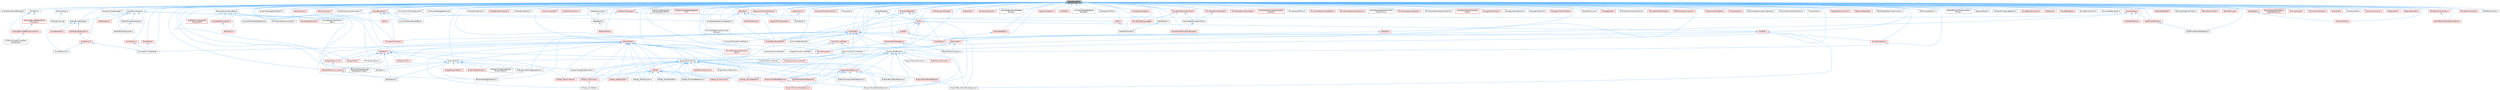 digraph "WeakObjectPtr.h"
{
 // INTERACTIVE_SVG=YES
 // LATEX_PDF_SIZE
  bgcolor="transparent";
  edge [fontname=Helvetica,fontsize=10,labelfontname=Helvetica,labelfontsize=10];
  node [fontname=Helvetica,fontsize=10,shape=box,height=0.2,width=0.4];
  Node1 [id="Node000001",label="WeakObjectPtr.h",height=0.2,width=0.4,color="gray40", fillcolor="grey60", style="filled", fontcolor="black",tooltip=" "];
  Node1 -> Node2 [id="edge1_Node000001_Node000002",dir="back",color="steelblue1",style="solid",tooltip=" "];
  Node2 [id="Node000002",label="ActorDeferredScriptManager.h",height=0.2,width=0.4,color="grey40", fillcolor="white", style="filled",URL="$d1/dc5/ActorDeferredScriptManager_8h.html",tooltip=" "];
  Node1 -> Node3 [id="edge2_Node000001_Node000003",dir="back",color="steelblue1",style="solid",tooltip=" "];
  Node3 [id="Node000003",label="AnimBank.h",height=0.2,width=0.4,color="grey40", fillcolor="white", style="filled",URL="$d6/dc9/AnimBank_8h.html",tooltip=" "];
  Node3 -> Node4 [id="edge3_Node000003_Node000004",dir="back",color="steelblue1",style="solid",tooltip=" "];
  Node4 [id="Node000004",label="HLODInstancedSkinnedMesh\lComponent.h",height=0.2,width=0.4,color="grey40", fillcolor="white", style="filled",URL="$d5/d06/HLODInstancedSkinnedMeshComponent_8h.html",tooltip=" "];
  Node3 -> Node5 [id="edge4_Node000003_Node000005",dir="back",color="steelblue1",style="solid",tooltip=" "];
  Node5 [id="Node000005",label="InstancedSkinnedMeshComponent.h",height=0.2,width=0.4,color="red", fillcolor="#FFF0F0", style="filled",URL="$d7/da7/InstancedSkinnedMeshComponent_8h.html",tooltip=" "];
  Node5 -> Node4 [id="edge5_Node000005_Node000004",dir="back",color="steelblue1",style="solid",tooltip=" "];
  Node3 -> Node7 [id="edge6_Node000003_Node000007",dir="back",color="steelblue1",style="solid",tooltip=" "];
  Node7 [id="Node000007",label="InstancedSkinnedMeshScene\lProxyDesc.h",height=0.2,width=0.4,color="red", fillcolor="#FFF0F0", style="filled",URL="$d7/d6c/InstancedSkinnedMeshSceneProxyDesc_8h.html",tooltip=" "];
  Node7 -> Node5 [id="edge7_Node000007_Node000005",dir="back",color="steelblue1",style="solid",tooltip=" "];
  Node1 -> Node8 [id="edge8_Node000001_Node000008",dir="back",color="steelblue1",style="solid",tooltip=" "];
  Node8 [id="Node000008",label="ArchiveUObjectFromStructured\lArchive.h",height=0.2,width=0.4,color="grey40", fillcolor="white", style="filled",URL="$d2/d52/ArchiveUObjectFromStructuredArchive_8h.html",tooltip=" "];
  Node8 -> Node9 [id="edge9_Node000008_Node000009",dir="back",color="steelblue1",style="solid",tooltip=" "];
  Node9 [id="Node000009",label="CoreUObjectSharedPCH.h",height=0.2,width=0.4,color="red", fillcolor="#FFF0F0", style="filled",URL="$de/d2f/CoreUObjectSharedPCH_8h.html",tooltip=" "];
  Node1 -> Node13 [id="edge10_Node000001_Node000013",dir="back",color="steelblue1",style="solid",tooltip=" "];
  Node13 [id="Node000013",label="AssetCompilingManager.h",height=0.2,width=0.4,color="grey40", fillcolor="white", style="filled",URL="$d2/d23/AssetCompilingManager_8h.html",tooltip=" "];
  Node1 -> Node14 [id="edge11_Node000001_Node000014",dir="back",color="steelblue1",style="solid",tooltip=" "];
  Node14 [id="Node000014",label="AttributeTypes.h",height=0.2,width=0.4,color="grey40", fillcolor="white", style="filled",URL="$db/d70/AttributeTypes_8h.html",tooltip=" "];
  Node14 -> Node15 [id="edge12_Node000014_Node000015",dir="back",color="steelblue1",style="solid",tooltip=" "];
  Node15 [id="Node000015",label="AttributeCurve.cpp",height=0.2,width=0.4,color="grey40", fillcolor="white", style="filled",URL="$de/d39/AttributeCurve_8cpp.html",tooltip=" "];
  Node1 -> Node16 [id="edge13_Node000001_Node000016",dir="back",color="steelblue1",style="solid",tooltip=" "];
  Node16 [id="Node000016",label="AudioDeviceHandle.h",height=0.2,width=0.4,color="grey40", fillcolor="white", style="filled",URL="$d5/db6/AudioDeviceHandle_8h.html",tooltip=" "];
  Node16 -> Node17 [id="edge14_Node000016_Node000017",dir="back",color="steelblue1",style="solid",tooltip=" "];
  Node17 [id="Node000017",label="AudioDevice.h",height=0.2,width=0.4,color="red", fillcolor="#FFF0F0", style="filled",URL="$d7/ddb/AudioDevice_8h.html",tooltip=" "];
  Node17 -> Node18 [id="edge15_Node000017_Node000018",dir="back",color="steelblue1",style="solid",tooltip=" "];
  Node18 [id="Node000018",label="SoundDefinitions.h",height=0.2,width=0.4,color="grey40", fillcolor="white", style="filled",URL="$d4/da9/SoundDefinitions_8h.html",tooltip=" "];
  Node17 -> Node20 [id="edge16_Node000017_Node000020",dir="back",color="steelblue1",style="solid",tooltip=" "];
  Node20 [id="Node000020",label="SoundSubmixGraphNode.h",height=0.2,width=0.4,color="grey40", fillcolor="white", style="filled",URL="$d5/d09/SoundSubmixGraphNode_8h.html",tooltip=" "];
  Node16 -> Node21 [id="edge17_Node000016_Node000021",dir="back",color="steelblue1",style="solid",tooltip=" "];
  Node21 [id="Node000021",label="AudioDeviceManager.h",height=0.2,width=0.4,color="grey40", fillcolor="white", style="filled",URL="$d2/ded/AudioDeviceManager_8h.html",tooltip=" "];
  Node21 -> Node22 [id="edge18_Node000021_Node000022",dir="back",color="steelblue1",style="solid",tooltip=" "];
  Node22 [id="Node000022",label="AudioEngineSubsystem.h",height=0.2,width=0.4,color="red", fillcolor="#FFF0F0", style="filled",URL="$d7/d17/AudioEngineSubsystem_8h.html",tooltip=" "];
  Node22 -> Node17 [id="edge19_Node000022_Node000017",dir="back",color="steelblue1",style="solid",tooltip=" "];
  Node21 -> Node18 [id="edge20_Node000021_Node000018",dir="back",color="steelblue1",style="solid",tooltip=" "];
  Node21 -> Node24 [id="edge21_Node000021_Node000024",dir="back",color="steelblue1",style="solid",tooltip=" "];
  Node24 [id="Node000024",label="SoundGenerator.h",height=0.2,width=0.4,color="red", fillcolor="#FFF0F0", style="filled",URL="$d5/d12/Source_2Runtime_2Engine_2Classes_2Sound_2SoundGenerator_8h.html",tooltip=" "];
  Node16 -> Node27 [id="edge22_Node000016_Node000027",dir="back",color="steelblue1",style="solid",tooltip=" "];
  Node27 [id="Node000027",label="GameViewportClient.h",height=0.2,width=0.4,color="red", fillcolor="#FFF0F0", style="filled",URL="$d2/db9/GameViewportClient_8h.html",tooltip=" "];
  Node16 -> Node37 [id="edge23_Node000016_Node000037",dir="back",color="steelblue1",style="solid",tooltip=" "];
  Node37 [id="Node000037",label="MediaCapture.h",height=0.2,width=0.4,color="red", fillcolor="#FFF0F0", style="filled",URL="$d2/d9c/MediaCapture_8h.html",tooltip=" "];
  Node16 -> Node56 [id="edge24_Node000016_Node000056",dir="back",color="steelblue1",style="solid",tooltip=" "];
  Node56 [id="Node000056",label="MediaIOCoreAudioOutput.h",height=0.2,width=0.4,color="grey40", fillcolor="white", style="filled",URL="$d5/d5d/MediaIOCoreAudioOutput_8h.html",tooltip=" "];
  Node56 -> Node57 [id="edge25_Node000056_Node000057",dir="back",color="steelblue1",style="solid",tooltip=" "];
  Node57 [id="Node000057",label="MediaIOCoreSubsystem.h",height=0.2,width=0.4,color="grey40", fillcolor="white", style="filled",URL="$de/dd6/MediaIOCoreSubsystem_8h.html",tooltip=" "];
  Node16 -> Node57 [id="edge26_Node000016_Node000057",dir="back",color="steelblue1",style="solid",tooltip=" "];
  Node16 -> Node58 [id="edge27_Node000016_Node000058",dir="back",color="steelblue1",style="solid",tooltip=" "];
  Node58 [id="Node000058",label="SoundSubmix.h",height=0.2,width=0.4,color="red", fillcolor="#FFF0F0", style="filled",URL="$d9/db4/SoundSubmix_8h.html",tooltip=" "];
  Node58 -> Node20 [id="edge28_Node000058_Node000020",dir="back",color="steelblue1",style="solid",tooltip=" "];
  Node16 -> Node67 [id="edge29_Node000016_Node000067",dir="back",color="steelblue1",style="solid",tooltip=" "];
  Node67 [id="Node000067",label="World.h",height=0.2,width=0.4,color="red", fillcolor="#FFF0F0", style="filled",URL="$dd/d5b/World_8h.html",tooltip=" "];
  Node1 -> Node21 [id="edge30_Node000001_Node000021",dir="back",color="steelblue1",style="solid",tooltip=" "];
  Node1 -> Node452 [id="edge31_Node000001_Node000452",dir="back",color="steelblue1",style="solid",tooltip=" "];
  Node452 [id="Node000452",label="BPVariableDragDropAction.h",height=0.2,width=0.4,color="grey40", fillcolor="white", style="filled",URL="$dd/d23/BPVariableDragDropAction_8h.html",tooltip=" "];
  Node1 -> Node742 [id="edge32_Node000001_Node000742",dir="back",color="steelblue1",style="solid",tooltip=" "];
  Node742 [id="Node000742",label="BezierChannelCurveModel.h",height=0.2,width=0.4,color="grey40", fillcolor="white", style="filled",URL="$d3/d63/BezierChannelCurveModel_8h.html",tooltip=" "];
  Node742 -> Node743 [id="edge33_Node000742_Node000743",dir="back",color="steelblue1",style="solid",tooltip=" "];
  Node743 [id="Node000743",label="DoubleChannelCurveModel.h",height=0.2,width=0.4,color="red", fillcolor="#FFF0F0", style="filled",URL="$d1/d5b/DoubleChannelCurveModel_8h.html",tooltip=" "];
  Node742 -> Node745 [id="edge34_Node000742_Node000745",dir="back",color="steelblue1",style="solid",tooltip=" "];
  Node745 [id="Node000745",label="FloatChannelCurveModel.h",height=0.2,width=0.4,color="grey40", fillcolor="white", style="filled",URL="$d0/d27/FloatChannelCurveModel_8h.html",tooltip=" "];
  Node1 -> Node746 [id="edge35_Node000001_Node000746",dir="back",color="steelblue1",style="solid",tooltip=" "];
  Node746 [id="Node000746",label="BlueprintActionFilter.h",height=0.2,width=0.4,color="grey40", fillcolor="white", style="filled",URL="$d5/d2a/BlueprintActionFilter_8h.html",tooltip=" "];
  Node746 -> Node747 [id="edge36_Node000746_Node000747",dir="back",color="steelblue1",style="solid",tooltip=" "];
  Node747 [id="Node000747",label="BlueprintActionMenuUtils.h",height=0.2,width=0.4,color="grey40", fillcolor="white", style="filled",URL="$d3/dad/BlueprintActionMenuUtils_8h.html",tooltip=" "];
  Node746 -> Node748 [id="edge37_Node000746_Node000748",dir="back",color="steelblue1",style="solid",tooltip=" "];
  Node748 [id="Node000748",label="BlueprintComponentNodeSpawner.h",height=0.2,width=0.4,color="grey40", fillcolor="white", style="filled",URL="$d2/d98/BlueprintComponentNodeSpawner_8h.html",tooltip=" "];
  Node746 -> Node453 [id="edge38_Node000746_Node000453",dir="back",color="steelblue1",style="solid",tooltip=" "];
  Node453 [id="Node000453",label="BlueprintDragDropMenuItem.h",height=0.2,width=0.4,color="grey40", fillcolor="white", style="filled",URL="$dc/deb/BlueprintDragDropMenuItem_8h.html",tooltip=" "];
  Node746 -> Node749 [id="edge39_Node000746_Node000749",dir="back",color="steelblue1",style="solid",tooltip=" "];
  Node749 [id="Node000749",label="BlueprintFunctionNodeSpawner.h",height=0.2,width=0.4,color="red", fillcolor="#FFF0F0", style="filled",URL="$d0/d59/BlueprintFunctionNodeSpawner_8h.html",tooltip=" "];
  Node746 -> Node751 [id="edge40_Node000746_Node000751",dir="back",color="steelblue1",style="solid",tooltip=" "];
  Node751 [id="Node000751",label="BlueprintNodeSpawner.h",height=0.2,width=0.4,color="red", fillcolor="#FFF0F0", style="filled",URL="$d1/de9/BlueprintNodeSpawner_8h.html",tooltip=" "];
  Node751 -> Node753 [id="edge41_Node000751_Node000753",dir="back",color="steelblue1",style="solid",tooltip=" "];
  Node753 [id="Node000753",label="BlueprintBoundNodeSpawner.h",height=0.2,width=0.4,color="grey40", fillcolor="white", style="filled",URL="$d4/da4/BlueprintBoundNodeSpawner_8h.html",tooltip=" "];
  Node751 -> Node748 [id="edge42_Node000751_Node000748",dir="back",color="steelblue1",style="solid",tooltip=" "];
  Node751 -> Node754 [id="edge43_Node000751_Node000754",dir="back",color="steelblue1",style="solid",tooltip=" "];
  Node754 [id="Node000754",label="BlueprintEventNodeSpawner.h",height=0.2,width=0.4,color="red", fillcolor="#FFF0F0", style="filled",URL="$d4/dd3/BlueprintEventNodeSpawner_8h.html",tooltip=" "];
  Node754 -> Node756 [id="edge44_Node000754_Node000756",dir="back",color="steelblue1",style="solid",tooltip=" "];
  Node756 [id="Node000756",label="BlueprintBoundEventNodeSpawner.h",height=0.2,width=0.4,color="grey40", fillcolor="white", style="filled",URL="$dc/d31/BlueprintBoundEventNodeSpawner_8h.html",tooltip=" "];
  Node751 -> Node757 [id="edge45_Node000751_Node000757",dir="back",color="steelblue1",style="solid",tooltip=" "];
  Node757 [id="Node000757",label="BlueprintFieldNodeSpawner.h",height=0.2,width=0.4,color="red", fillcolor="#FFF0F0", style="filled",URL="$da/d70/BlueprintFieldNodeSpawner_8h.html",tooltip=" "];
  Node757 -> Node749 [id="edge46_Node000757_Node000749",dir="back",color="steelblue1",style="solid",tooltip=" "];
  Node757 -> Node759 [id="edge47_Node000757_Node000759",dir="back",color="steelblue1",style="solid",tooltip=" "];
  Node759 [id="Node000759",label="BlueprintVariableNodeSpawner.h",height=0.2,width=0.4,color="grey40", fillcolor="white", style="filled",URL="$db/dba/BlueprintVariableNodeSpawner_8h.html",tooltip=" "];
  Node751 -> Node749 [id="edge48_Node000751_Node000749",dir="back",color="steelblue1",style="solid",tooltip=" "];
  Node751 -> Node759 [id="edge49_Node000751_Node000759",dir="back",color="steelblue1",style="solid",tooltip=" "];
  Node751 -> Node761 [id="edge50_Node000751_Node000761",dir="back",color="steelblue1",style="solid",tooltip=" "];
  Node761 [id="Node000761",label="RigVMEdGraphNodeSpawner.h",height=0.2,width=0.4,color="red", fillcolor="#FFF0F0", style="filled",URL="$d4/d8b/RigVMEdGraphNodeSpawner_8h.html",tooltip=" "];
  Node746 -> Node759 [id="edge51_Node000746_Node000759",dir="back",color="steelblue1",style="solid",tooltip=" "];
  Node746 -> Node768 [id="edge52_Node000746_Node000768",dir="back",color="steelblue1",style="solid",tooltip=" "];
  Node768 [id="Node000768",label="K2Node.h",height=0.2,width=0.4,color="red", fillcolor="#FFF0F0", style="filled",URL="$d5/d94/K2Node_8h.html",tooltip=" "];
  Node768 -> Node757 [id="edge53_Node000768_Node000757",dir="back",color="steelblue1",style="solid",tooltip=" "];
  Node768 -> Node341 [id="edge54_Node000768_Node000341",dir="back",color="steelblue1",style="solid",tooltip=" "];
  Node341 [id="Node000341",label="K2Node_AnimNodeReference.h",height=0.2,width=0.4,color="grey40", fillcolor="white", style="filled",URL="$d2/d81/K2Node__AnimNodeReference_8h.html",tooltip=" "];
  Node768 -> Node783 [id="edge55_Node000768_Node000783",dir="back",color="steelblue1",style="solid",tooltip=" "];
  Node783 [id="Node000783",label="K2Node_CallFunction.h",height=0.2,width=0.4,color="red", fillcolor="#FFF0F0", style="filled",URL="$d5/d5f/K2Node__CallFunction_8h.html",tooltip=" "];
  Node783 -> Node786 [id="edge56_Node000783_Node000786",dir="back",color="steelblue1",style="solid",tooltip=" "];
  Node786 [id="Node000786",label="K2Node_AnimGetter.h",height=0.2,width=0.4,color="grey40", fillcolor="white", style="filled",URL="$dc/d9a/K2Node__AnimGetter_8h.html",tooltip=" "];
  Node768 -> Node813 [id="edge57_Node000768_Node000813",dir="back",color="steelblue1",style="solid",tooltip=" "];
  Node813 [id="Node000813",label="K2Node_DynamicCast.h",height=0.2,width=0.4,color="red", fillcolor="#FFF0F0", style="filled",URL="$dc/d1c/K2Node__DynamicCast_8h.html",tooltip=" "];
  Node768 -> Node844 [id="edge58_Node000768_Node000844",dir="back",color="steelblue1",style="solid",tooltip=" "];
  Node844 [id="Node000844",label="K2Node_GetArrayItem.h",height=0.2,width=0.4,color="red", fillcolor="#FFF0F0", style="filled",URL="$df/db6/K2Node__GetArrayItem_8h.html",tooltip=" "];
  Node768 -> Node851 [id="edge59_Node000768_Node000851",dir="back",color="steelblue1",style="solid",tooltip=" "];
  Node851 [id="Node000851",label="K2Node_GetSubsystem.h",height=0.2,width=0.4,color="grey40", fillcolor="white", style="filled",URL="$d6/d44/K2Node__GetSubsystem_8h.html",tooltip=" "];
  Node768 -> Node835 [id="edge60_Node000768_Node000835",dir="back",color="steelblue1",style="solid",tooltip=" "];
  Node835 [id="Node000835",label="K2Node_MacroInstance.h",height=0.2,width=0.4,color="red", fillcolor="#FFF0F0", style="filled",URL="$d1/d45/K2Node__MacroInstance_8h.html",tooltip=" "];
  Node768 -> Node875 [id="edge61_Node000768_Node000875",dir="back",color="steelblue1",style="solid",tooltip=" "];
  Node875 [id="Node000875",label="K2Node_StructOperation.h",height=0.2,width=0.4,color="red", fillcolor="#FFF0F0", style="filled",URL="$d1/d1c/K2Node__StructOperation_8h.html",tooltip=" "];
  Node768 -> Node889 [id="edge62_Node000768_Node000889",dir="back",color="steelblue1",style="solid",tooltip=" "];
  Node889 [id="Node000889",label="K2Node_VariableSetRef.h",height=0.2,width=0.4,color="grey40", fillcolor="white", style="filled",URL="$dc/de5/K2Node__VariableSetRef_8h.html",tooltip=" "];
  Node746 -> Node786 [id="edge63_Node000746_Node000786",dir="back",color="steelblue1",style="solid",tooltip=" "];
  Node746 -> Node341 [id="edge64_Node000746_Node000341",dir="back",color="steelblue1",style="solid",tooltip=" "];
  Node746 -> Node783 [id="edge65_Node000746_Node000783",dir="back",color="steelblue1",style="solid",tooltip=" "];
  Node746 -> Node813 [id="edge66_Node000746_Node000813",dir="back",color="steelblue1",style="solid",tooltip=" "];
  Node746 -> Node844 [id="edge67_Node000746_Node000844",dir="back",color="steelblue1",style="solid",tooltip=" "];
  Node746 -> Node851 [id="edge68_Node000746_Node000851",dir="back",color="steelblue1",style="solid",tooltip=" "];
  Node746 -> Node835 [id="edge69_Node000746_Node000835",dir="back",color="steelblue1",style="solid",tooltip=" "];
  Node746 -> Node875 [id="edge70_Node000746_Node000875",dir="back",color="steelblue1",style="solid",tooltip=" "];
  Node746 -> Node889 [id="edge71_Node000746_Node000889",dir="back",color="steelblue1",style="solid",tooltip=" "];
  Node746 -> Node890 [id="edge72_Node000746_Node000890",dir="back",color="steelblue1",style="solid",tooltip=" "];
  Node890 [id="Node000890",label="RigVMActionMenuUtils.h",height=0.2,width=0.4,color="red", fillcolor="#FFF0F0", style="filled",URL="$dd/d72/RigVMActionMenuUtils_8h.html",tooltip=" "];
  Node746 -> Node761 [id="edge73_Node000746_Node000761",dir="back",color="steelblue1",style="solid",tooltip=" "];
  Node1 -> Node891 [id="edge74_Node000001_Node000891",dir="back",color="steelblue1",style="solid",tooltip=" "];
  Node891 [id="Node000891",label="BlueprintAsyncActionBase.h",height=0.2,width=0.4,color="grey40", fillcolor="white", style="filled",URL="$d6/dd0/BlueprintAsyncActionBase_8h.html",tooltip=" "];
  Node891 -> Node892 [id="edge75_Node000891_Node000892",dir="back",color="steelblue1",style="solid",tooltip=" "];
  Node892 [id="Node000892",label="AbilityAsync.h",height=0.2,width=0.4,color="red", fillcolor="#FFF0F0", style="filled",URL="$d8/dce/AbilityAsync_8h.html",tooltip=" "];
  Node891 -> Node899 [id="edge76_Node000891_Node000899",dir="back",color="steelblue1",style="solid",tooltip=" "];
  Node899 [id="Node000899",label="AsyncActionHandleSaveGame.h",height=0.2,width=0.4,color="grey40", fillcolor="white", style="filled",URL="$db/dd4/AsyncActionHandleSaveGame_8h.html",tooltip=" "];
  Node891 -> Node900 [id="edge77_Node000891_Node000900",dir="back",color="steelblue1",style="solid",tooltip=" "];
  Node900 [id="Node000900",label="CancellableAsyncAction.h",height=0.2,width=0.4,color="red", fillcolor="#FFF0F0", style="filled",URL="$d6/d65/CancellableAsyncAction_8h.html",tooltip=" "];
  Node900 -> Node892 [id="edge78_Node000900_Node000892",dir="back",color="steelblue1",style="solid",tooltip=" "];
  Node891 -> Node901 [id="edge79_Node000891_Node000901",dir="back",color="steelblue1",style="solid",tooltip=" "];
  Node901 [id="Node000901",label="MovieScenePredictionSystem.h",height=0.2,width=0.4,color="grey40", fillcolor="white", style="filled",URL="$dc/d7f/MovieScenePredictionSystem_8h.html",tooltip=" "];
  Node891 -> Node902 [id="edge80_Node000891_Node000902",dir="back",color="steelblue1",style="solid",tooltip=" "];
  Node902 [id="Node000902",label="OnlineBlueprintCallProxy\lBase.h",height=0.2,width=0.4,color="grey40", fillcolor="white", style="filled",URL="$d0/d14/OnlineBlueprintCallProxyBase_8h.html",tooltip=" "];
  Node891 -> Node903 [id="edge81_Node000891_Node000903",dir="back",color="steelblue1",style="solid",tooltip=" "];
  Node903 [id="Node000903",label="PixelStreamingSignalling\lComponent.h",height=0.2,width=0.4,color="red", fillcolor="#FFF0F0", style="filled",URL="$df/d48/PixelStreamingSignallingComponent_8h.html",tooltip=" "];
  Node1 -> Node451 [id="edge82_Node000001_Node000451",dir="back",color="steelblue1",style="solid",tooltip=" "];
  Node451 [id="Node000451",label="BlueprintEditor.h",height=0.2,width=0.4,color="grey40", fillcolor="white", style="filled",URL="$df/d7d/BlueprintEditor_8h.html",tooltip=" "];
  Node451 -> Node452 [id="edge83_Node000451_Node000452",dir="back",color="steelblue1",style="solid",tooltip=" "];
  Node451 -> Node453 [id="edge84_Node000451_Node000453",dir="back",color="steelblue1",style="solid",tooltip=" "];
  Node451 -> Node454 [id="edge85_Node000451_Node000454",dir="back",color="steelblue1",style="solid",tooltip=" "];
  Node454 [id="Node000454",label="BlueprintEditorModes.h",height=0.2,width=0.4,color="red", fillcolor="#FFF0F0", style="filled",URL="$d9/d70/BlueprintEditorModes_8h.html",tooltip=" "];
  Node451 -> Node456 [id="edge86_Node000451_Node000456",dir="back",color="steelblue1",style="solid",tooltip=" "];
  Node456 [id="Node000456",label="IDisplayClusterConfigurator\lBlueprintEditor.h",height=0.2,width=0.4,color="grey40", fillcolor="white", style="filled",URL="$dd/d4b/IDisplayClusterConfiguratorBlueprintEditor_8h.html",tooltip=" "];
  Node451 -> Node457 [id="edge87_Node000451_Node000457",dir="back",color="steelblue1",style="solid",tooltip=" "];
  Node457 [id="Node000457",label="MyBlueprintItemDragDropAction.h",height=0.2,width=0.4,color="grey40", fillcolor="white", style="filled",URL="$da/d11/MyBlueprintItemDragDropAction_8h.html",tooltip=" "];
  Node457 -> Node452 [id="edge88_Node000457_Node000452",dir="back",color="steelblue1",style="solid",tooltip=" "];
  Node451 -> Node458 [id="edge89_Node000451_Node000458",dir="back",color="steelblue1",style="solid",tooltip=" "];
  Node458 [id="Node000458",label="SBlueprintEditorSelected\lDebugObjectWidget.h",height=0.2,width=0.4,color="grey40", fillcolor="white", style="filled",URL="$de/d6c/SBlueprintEditorSelectedDebugObjectWidget_8h.html",tooltip=" "];
  Node451 -> Node459 [id="edge90_Node000451_Node000459",dir="back",color="steelblue1",style="solid",tooltip=" "];
  Node459 [id="Node000459",label="SMyBlueprint.h",height=0.2,width=0.4,color="grey40", fillcolor="white", style="filled",URL="$d3/d34/SMyBlueprint_8h.html",tooltip=" "];
  Node451 -> Node460 [id="edge91_Node000451_Node000460",dir="back",color="steelblue1",style="solid",tooltip=" "];
  Node460 [id="Node000460",label="SSCSEditor.h",height=0.2,width=0.4,color="grey40", fillcolor="white", style="filled",URL="$d0/d2e/SSCSEditor_8h.html",tooltip=" "];
  Node451 -> Node461 [id="edge92_Node000451_Node000461",dir="back",color="steelblue1",style="solid",tooltip=" "];
  Node461 [id="Node000461",label="WidgetBlueprintEditor.h",height=0.2,width=0.4,color="red", fillcolor="#FFF0F0", style="filled",URL="$d6/d04/WidgetBlueprintEditor_8h.html",tooltip=" "];
  Node1 -> Node905 [id="edge93_Node000001_Node000905",dir="back",color="steelblue1",style="solid",tooltip=" "];
  Node905 [id="Node000905",label="BlueprintManagedListDetails.h",height=0.2,width=0.4,color="grey40", fillcolor="white", style="filled",URL="$da/d22/BlueprintManagedListDetails_8h.html",tooltip=" "];
  Node1 -> Node906 [id="edge94_Node000001_Node000906",dir="back",color="steelblue1",style="solid",tooltip=" "];
  Node906 [id="Node000906",label="BlueprintNodeBinder.h",height=0.2,width=0.4,color="grey40", fillcolor="white", style="filled",URL="$de/dd8/BlueprintNodeBinder_8h.html",tooltip=" "];
  Node906 -> Node746 [id="edge95_Node000906_Node000746",dir="back",color="steelblue1",style="solid",tooltip=" "];
  Node906 -> Node907 [id="edge96_Node000906_Node000907",dir="back",color="steelblue1",style="solid",tooltip=" "];
  Node907 [id="Node000907",label="BlueprintActionMenuItem.h",height=0.2,width=0.4,color="grey40", fillcolor="white", style="filled",URL="$d8/dca/BlueprintActionMenuItem_8h.html",tooltip=" "];
  Node906 -> Node756 [id="edge97_Node000906_Node000756",dir="back",color="steelblue1",style="solid",tooltip=" "];
  Node906 -> Node753 [id="edge98_Node000906_Node000753",dir="back",color="steelblue1",style="solid",tooltip=" "];
  Node906 -> Node748 [id="edge99_Node000906_Node000748",dir="back",color="steelblue1",style="solid",tooltip=" "];
  Node906 -> Node754 [id="edge100_Node000906_Node000754",dir="back",color="steelblue1",style="solid",tooltip=" "];
  Node906 -> Node757 [id="edge101_Node000906_Node000757",dir="back",color="steelblue1",style="solid",tooltip=" "];
  Node906 -> Node749 [id="edge102_Node000906_Node000749",dir="back",color="steelblue1",style="solid",tooltip=" "];
  Node906 -> Node751 [id="edge103_Node000906_Node000751",dir="back",color="steelblue1",style="solid",tooltip=" "];
  Node906 -> Node759 [id="edge104_Node000906_Node000759",dir="back",color="steelblue1",style="solid",tooltip=" "];
  Node906 -> Node908 [id="edge105_Node000906_Node000908",dir="back",color="steelblue1",style="solid",tooltip=" "];
  Node908 [id="Node000908",label="RigVMActionMenuItem.h",height=0.2,width=0.4,color="red", fillcolor="#FFF0F0", style="filled",URL="$d1/d5f/RigVMActionMenuItem_8h.html",tooltip=" "];
  Node1 -> Node909 [id="edge106_Node000001_Node000909",dir="back",color="steelblue1",style="solid",tooltip=" "];
  Node909 [id="Node000909",label="BoneContainer.h",height=0.2,width=0.4,color="red", fillcolor="#FFF0F0", style="filled",URL="$d9/d68/BoneContainer_8h.html",tooltip=" "];
  Node1 -> Node994 [id="edge107_Node000001_Node000994",dir="back",color="steelblue1",style="solid",tooltip=" "];
  Node994 [id="Node000994",label="BoolChannelCurveModel.h",height=0.2,width=0.4,color="grey40", fillcolor="white", style="filled",URL="$d0/d51/BoolChannelCurveModel_8h.html",tooltip=" "];
  Node1 -> Node995 [id="edge108_Node000001_Node000995",dir="back",color="steelblue1",style="solid",tooltip=" "];
  Node995 [id="Node000995",label="BrainComponent.h",height=0.2,width=0.4,color="red", fillcolor="#FFF0F0", style="filled",URL="$d6/dc0/BrainComponent_8h.html",tooltip=" "];
  Node1 -> Node1024 [id="edge109_Node000001_Node001024",dir="back",color="steelblue1",style="solid",tooltip=" "];
  Node1024 [id="Node001024",label="CacheCollectionCustomization.h",height=0.2,width=0.4,color="grey40", fillcolor="white", style="filled",URL="$d7/dfe/CacheCollectionCustomization_8h.html",tooltip=" "];
  Node1 -> Node1025 [id="edge110_Node000001_Node001025",dir="back",color="steelblue1",style="solid",tooltip=" "];
  Node1025 [id="Node001025",label="ChannelCurveModel.h",height=0.2,width=0.4,color="red", fillcolor="#FFF0F0", style="filled",URL="$de/dfa/ChannelCurveModel_8h.html",tooltip=" "];
  Node1025 -> Node742 [id="edge111_Node001025_Node000742",dir="back",color="steelblue1",style="solid",tooltip=" "];
  Node1025 -> Node994 [id="edge112_Node001025_Node000994",dir="back",color="steelblue1",style="solid",tooltip=" "];
  Node1025 -> Node1027 [id="edge113_Node001025_Node001027",dir="back",color="steelblue1",style="solid",tooltip=" "];
  Node1027 [id="Node001027",label="IntegerChannelCurveModel.h",height=0.2,width=0.4,color="grey40", fillcolor="white", style="filled",URL="$df/d26/IntegerChannelCurveModel_8h.html",tooltip=" "];
  Node1 -> Node1028 [id="edge114_Node000001_Node001028",dir="back",color="steelblue1",style="solid",tooltip=" "];
  Node1028 [id="Node001028",label="CommonUIActionRouterBase.h",height=0.2,width=0.4,color="grey40", fillcolor="white", style="filled",URL="$d9/dd5/CommonUIActionRouterBase_8h.html",tooltip=" "];
  Node1 -> Node1029 [id="edge115_Node000001_Node001029",dir="back",color="steelblue1",style="solid",tooltip=" "];
  Node1029 [id="Node001029",label="CommonUIVisibilitySubsystem.h",height=0.2,width=0.4,color="grey40", fillcolor="white", style="filled",URL="$d2/d88/CommonUIVisibilitySubsystem_8h.html",tooltip=" "];
  Node1 -> Node1030 [id="edge116_Node000001_Node001030",dir="back",color="steelblue1",style="solid",tooltip=" "];
  Node1030 [id="Node001030",label="ComponentDelegateBinding.h",height=0.2,width=0.4,color="grey40", fillcolor="white", style="filled",URL="$d2/dc2/ComponentDelegateBinding_8h.html",tooltip=" "];
  Node1 -> Node1031 [id="edge117_Node000001_Node001031",dir="back",color="steelblue1",style="solid",tooltip=" "];
  Node1031 [id="Node001031",label="ComponentVisualizer.h",height=0.2,width=0.4,color="red", fillcolor="#FFF0F0", style="filled",URL="$d3/d9b/ComponentVisualizer_8h.html",tooltip=" "];
  Node1 -> Node1033 [id="edge118_Node000001_Node001033",dir="back",color="steelblue1",style="solid",tooltip=" "];
  Node1033 [id="Node001033",label="ConstraintChannelCurveModel.h",height=0.2,width=0.4,color="grey40", fillcolor="white", style="filled",URL="$d9/d5f/ConstraintChannelCurveModel_8h.html",tooltip=" "];
  Node1 -> Node1034 [id="edge119_Node000001_Node001034",dir="back",color="steelblue1",style="solid",tooltip=" "];
  Node1034 [id="Node001034",label="ContentBundleClient.h",height=0.2,width=0.4,color="grey40", fillcolor="white", style="filled",URL="$db/d4f/ContentBundleClient_8h.html",tooltip=" "];
  Node1 -> Node1035 [id="edge120_Node000001_Node001035",dir="back",color="steelblue1",style="solid",tooltip=" "];
  Node1035 [id="Node001035",label="ContentBundleContainer.h",height=0.2,width=0.4,color="red", fillcolor="#FFF0F0", style="filled",URL="$d0/d19/ContentBundleContainer_8h.html",tooltip=" "];
  Node1 -> Node1037 [id="edge121_Node000001_Node001037",dir="back",color="steelblue1",style="solid",tooltip=" "];
  Node1037 [id="Node001037",label="ContentBundleEditor.h",height=0.2,width=0.4,color="grey40", fillcolor="white", style="filled",URL="$dc/d57/ContentBundleEditor_8h.html",tooltip=" "];
  Node1 -> Node1038 [id="edge122_Node000001_Node001038",dir="back",color="steelblue1",style="solid",tooltip=" "];
  Node1038 [id="Node001038",label="ContentStreaming.h",height=0.2,width=0.4,color="red", fillcolor="#FFF0F0", style="filled",URL="$dd/d05/ContentStreaming_8h.html",tooltip=" "];
  Node1 -> Node1076 [id="edge123_Node000001_Node001076",dir="back",color="steelblue1",style="solid",tooltip=" "];
  Node1076 [id="Node001076",label="CookCommandlet.h",height=0.2,width=0.4,color="red", fillcolor="#FFF0F0", style="filled",URL="$d2/df7/CookCommandlet_8h.html",tooltip=" "];
  Node1 -> Node1077 [id="edge124_Node000001_Node001077",dir="back",color="steelblue1",style="solid",tooltip=" "];
  Node1077 [id="Node001077",label="CookOnTheFlyServer.h",height=0.2,width=0.4,color="red", fillcolor="#FFF0F0", style="filled",URL="$dc/dca/CookOnTheFlyServer_8h.html",tooltip=" "];
  Node1 -> Node1078 [id="edge125_Node000001_Node001078",dir="back",color="steelblue1",style="solid",tooltip=" "];
  Node1078 [id="Node001078",label="CoreNet.h",height=0.2,width=0.4,color="red", fillcolor="#FFF0F0", style="filled",URL="$da/d1a/CoreNet_8h.html",tooltip=" "];
  Node1078 -> Node1485 [id="edge126_Node001078_Node001485",dir="back",color="steelblue1",style="solid",tooltip=" "];
  Node1485 [id="Node001485",label="CoreUObject.h",height=0.2,width=0.4,color="red", fillcolor="#FFF0F0", style="filled",URL="$d0/ded/CoreUObject_8h.html",tooltip=" "];
  Node1078 -> Node9 [id="edge127_Node001078_Node000009",dir="back",color="steelblue1",style="solid",tooltip=" "];
  Node1 -> Node1485 [id="edge128_Node000001_Node001485",dir="back",color="steelblue1",style="solid",tooltip=" "];
  Node1 -> Node9 [id="edge129_Node000001_Node000009",dir="back",color="steelblue1",style="solid",tooltip=" "];
  Node1 -> Node2009 [id="edge130_Node000001_Node002009",dir="back",color="steelblue1",style="solid",tooltip=" "];
  Node2009 [id="Node002009",label="DataRegistry.h",height=0.2,width=0.4,color="grey40", fillcolor="white", style="filled",URL="$d9/d59/DataRegistry_8h.html",tooltip=" "];
  Node2009 -> Node954 [id="edge131_Node002009_Node000954",dir="back",color="steelblue1",style="solid",tooltip=" "];
  Node954 [id="Node000954",label="ReferencePose.h",height=0.2,width=0.4,color="red", fillcolor="#FFF0F0", style="filled",URL="$d7/d7f/ReferencePose_8h.html",tooltip=" "];
  Node1 -> Node2008 [id="edge132_Node000001_Node002008",dir="back",color="steelblue1",style="solid",tooltip=" "];
  Node2008 [id="Node002008",label="DataRegistryTypes.h",height=0.2,width=0.4,color="grey40", fillcolor="white", style="filled",URL="$de/d7c/DataRegistryTypes_8h.html",tooltip=" "];
  Node2008 -> Node2009 [id="edge133_Node002008_Node002009",dir="back",color="steelblue1",style="solid",tooltip=" "];
  Node1 -> Node2080 [id="edge134_Node000001_Node002080",dir="back",color="steelblue1",style="solid",tooltip=" "];
  Node2080 [id="Node002080",label="DelayAction.h",height=0.2,width=0.4,color="grey40", fillcolor="white", style="filled",URL="$d0/d3c/DelayAction_8h.html",tooltip=" "];
  Node1 -> Node2081 [id="edge135_Node000001_Node002081",dir="back",color="steelblue1",style="solid",tooltip=" "];
  Node2081 [id="Node002081",label="DisplayClusterViewport\l_CameraDepthOfField.h",height=0.2,width=0.4,color="grey40", fillcolor="white", style="filled",URL="$df/d89/DisplayClusterViewport__CameraDepthOfField_8h.html",tooltip=" "];
  Node1 -> Node2082 [id="edge136_Node000001_Node002082",dir="back",color="steelblue1",style="solid",tooltip=" "];
  Node2082 [id="Node002082",label="DisplayClusterWeakStageActor\lPtr.h",height=0.2,width=0.4,color="red", fillcolor="#FFF0F0", style="filled",URL="$d5/d5c/DisplayClusterWeakStageActorPtr_8h.html",tooltip=" "];
  Node1 -> Node2084 [id="edge137_Node000001_Node002084",dir="back",color="steelblue1",style="solid",tooltip=" "];
  Node2084 [id="Node002084",label="DuplicatedObject.h",height=0.2,width=0.4,color="red", fillcolor="#FFF0F0", style="filled",URL="$d9/d5a/DuplicatedObject_8h.html",tooltip=" "];
  Node2084 -> Node1485 [id="edge138_Node002084_Node001485",dir="back",color="steelblue1",style="solid",tooltip=" "];
  Node1 -> Node2087 [id="edge139_Node000001_Node002087",dir="back",color="steelblue1",style="solid",tooltip=" "];
  Node2087 [id="Node002087",label="EdGraphNode.h",height=0.2,width=0.4,color="red", fillcolor="#FFF0F0", style="filled",URL="$d0/dc0/EdGraphNode_8h.html",tooltip=" "];
  Node2087 -> Node746 [id="edge140_Node002087_Node000746",dir="back",color="steelblue1",style="solid",tooltip=" "];
  Node2087 -> Node753 [id="edge141_Node002087_Node000753",dir="back",color="steelblue1",style="solid",tooltip=" "];
  Node2087 -> Node451 [id="edge142_Node002087_Node000451",dir="back",color="steelblue1",style="solid",tooltip=" "];
  Node2087 -> Node751 [id="edge143_Node002087_Node000751",dir="back",color="steelblue1",style="solid",tooltip=" "];
  Node2087 -> Node2159 [id="edge144_Node002087_Node002159",dir="back",color="steelblue1",style="solid",tooltip=" "];
  Node2159 [id="Node002159",label="EdGraphPin.h",height=0.2,width=0.4,color="red", fillcolor="#FFF0F0", style="filled",URL="$da/d52/EdGraphPin_8h.html",tooltip=" "];
  Node2159 -> Node451 [id="edge145_Node002159_Node000451",dir="back",color="steelblue1",style="solid",tooltip=" "];
  Node2159 -> Node759 [id="edge146_Node002159_Node000759",dir="back",color="steelblue1",style="solid",tooltip=" "];
  Node2159 -> Node2135 [id="edge147_Node002159_Node002135",dir="back",color="steelblue1",style="solid",tooltip=" "];
  Node2135 [id="Node002135",label="EdGraphSchema_K2.h",height=0.2,width=0.4,color="red", fillcolor="#FFF0F0", style="filled",URL="$d0/dcf/EdGraphSchema__K2_8h.html",tooltip=" "];
  Node2135 -> Node2109 [id="edge148_Node002135_Node002109",dir="back",color="steelblue1",style="solid",tooltip=" "];
  Node2109 [id="Node002109",label="EdGraphSchema_K2_Actions.h",height=0.2,width=0.4,color="red", fillcolor="#FFF0F0", style="filled",URL="$d8/d9c/EdGraphSchema__K2__Actions_8h.html",tooltip=" "];
  Node2109 -> Node459 [id="edge149_Node002109_Node000459",dir="back",color="steelblue1",style="solid",tooltip=" "];
  Node2159 -> Node2109 [id="edge150_Node002159_Node002109",dir="back",color="steelblue1",style="solid",tooltip=" "];
  Node2159 -> Node2178 [id="edge151_Node002159_Node002178",dir="back",color="steelblue1",style="solid",tooltip=" "];
  Node2178 [id="Node002178",label="EdGraphToken.h",height=0.2,width=0.4,color="red", fillcolor="#FFF0F0", style="filled",URL="$d8/da2/EdGraphToken_8h.html",tooltip=" "];
  Node2159 -> Node2179 [id="edge152_Node002159_Node002179",dir="back",color="steelblue1",style="solid",tooltip=" "];
  Node2179 [id="Node002179",label="EdGraphUtilities.h",height=0.2,width=0.4,color="red", fillcolor="#FFF0F0", style="filled",URL="$da/db8/EdGraphUtilities_8h.html",tooltip=" "];
  Node2159 -> Node835 [id="edge153_Node002159_Node000835",dir="back",color="steelblue1",style="solid",tooltip=" "];
  Node2159 -> Node459 [id="edge154_Node002159_Node000459",dir="back",color="steelblue1",style="solid",tooltip=" "];
  Node2159 -> Node2184 [id="edge155_Node002159_Node002184",dir="back",color="steelblue1",style="solid",tooltip=" "];
  Node2184 [id="Node002184",label="SPinValueInspector.h",height=0.2,width=0.4,color="grey40", fillcolor="white", style="filled",URL="$d6/d85/SPinValueInspector_8h.html",tooltip=" "];
  Node2087 -> Node2135 [id="edge156_Node002087_Node002135",dir="back",color="steelblue1",style="solid",tooltip=" "];
  Node2087 -> Node2179 [id="edge157_Node002087_Node002179",dir="back",color="steelblue1",style="solid",tooltip=" "];
  Node2087 -> Node768 [id="edge158_Node002087_Node000768",dir="back",color="steelblue1",style="solid",tooltip=" "];
  Node2087 -> Node786 [id="edge159_Node002087_Node000786",dir="back",color="steelblue1",style="solid",tooltip=" "];
  Node2087 -> Node341 [id="edge160_Node002087_Node000341",dir="back",color="steelblue1",style="solid",tooltip=" "];
  Node2087 -> Node783 [id="edge161_Node002087_Node000783",dir="back",color="steelblue1",style="solid",tooltip=" "];
  Node2087 -> Node813 [id="edge162_Node002087_Node000813",dir="back",color="steelblue1",style="solid",tooltip=" "];
  Node2087 -> Node844 [id="edge163_Node002087_Node000844",dir="back",color="steelblue1",style="solid",tooltip=" "];
  Node2087 -> Node851 [id="edge164_Node002087_Node000851",dir="back",color="steelblue1",style="solid",tooltip=" "];
  Node2087 -> Node835 [id="edge165_Node002087_Node000835",dir="back",color="steelblue1",style="solid",tooltip=" "];
  Node2087 -> Node875 [id="edge166_Node002087_Node000875",dir="back",color="steelblue1",style="solid",tooltip=" "];
  Node2087 -> Node889 [id="edge167_Node002087_Node000889",dir="back",color="steelblue1",style="solid",tooltip=" "];
  Node2087 -> Node2192 [id="edge168_Node002087_Node002192",dir="back",color="steelblue1",style="solid",tooltip=" "];
  Node2192 [id="Node002192",label="MovieSceneDirectorBlueprint\lUtils.h",height=0.2,width=0.4,color="red", fillcolor="#FFF0F0", style="filled",URL="$d3/d44/MovieSceneDirectorBlueprintUtils_8h.html",tooltip=" "];
  Node2087 -> Node20 [id="edge169_Node002087_Node000020",dir="back",color="steelblue1",style="solid",tooltip=" "];
  Node1 -> Node2159 [id="edge170_Node000001_Node002159",dir="back",color="steelblue1",style="solid",tooltip=" "];
  Node1 -> Node2135 [id="edge171_Node000001_Node002135",dir="back",color="steelblue1",style="solid",tooltip=" "];
  Node1 -> Node2109 [id="edge172_Node000001_Node002109",dir="back",color="steelblue1",style="solid",tooltip=" "];
  Node1 -> Node2178 [id="edge173_Node000001_Node002178",dir="back",color="steelblue1",style="solid",tooltip=" "];
  Node1 -> Node2179 [id="edge174_Node000001_Node002179",dir="back",color="steelblue1",style="solid",tooltip=" "];
  Node1 -> Node2205 [id="edge175_Node000001_Node002205",dir="back",color="steelblue1",style="solid",tooltip=" "];
  Node2205 [id="Node002205",label="EditorActorFolders.h",height=0.2,width=0.4,color="grey40", fillcolor="white", style="filled",URL="$d9/dc1/EditorActorFolders_8h.html",tooltip=" "];
  Node1 -> Node2206 [id="edge176_Node000001_Node002206",dir="back",color="steelblue1",style="solid",tooltip=" "];
  Node2206 [id="Node002206",label="EngineBaseTypes.h",height=0.2,width=0.4,color="red", fillcolor="#FFF0F0", style="filled",URL="$d6/d1a/EngineBaseTypes_8h.html",tooltip=" "];
  Node2206 -> Node1028 [id="edge177_Node002206_Node001028",dir="back",color="steelblue1",style="solid",tooltip=" "];
  Node2206 -> Node1031 [id="edge178_Node002206_Node001031",dir="back",color="steelblue1",style="solid",tooltip=" "];
  Node2206 -> Node27 [id="edge179_Node002206_Node000027",dir="back",color="steelblue1",style="solid",tooltip=" "];
  Node2206 -> Node2404 [id="edge180_Node002206_Node002404",dir="back",color="steelblue1",style="solid",tooltip=" "];
  Node2404 [id="Node002404",label="LevelEditorSequencerIntegration.h",height=0.2,width=0.4,color="grey40", fillcolor="white", style="filled",URL="$d5/d15/LevelEditorSequencerIntegration_8h.html",tooltip=" "];
  Node2206 -> Node67 [id="edge181_Node002206_Node000067",dir="back",color="steelblue1",style="solid",tooltip=" "];
  Node1 -> Node410 [id="edge182_Node000001_Node000410",dir="back",color="steelblue1",style="solid",tooltip=" "];
  Node410 [id="Node000410",label="ExternalDirtyActorsTracker.h",height=0.2,width=0.4,color="red", fillcolor="#FFF0F0", style="filled",URL="$db/d89/ExternalDirtyActorsTracker_8h.html",tooltip=" "];
  Node1 -> Node2505 [id="edge183_Node000001_Node002505",dir="back",color="steelblue1",style="solid",tooltip=" "];
  Node2505 [id="Node002505",label="FbxImporter.h",height=0.2,width=0.4,color="grey40", fillcolor="white", style="filled",URL="$d4/dfb/FbxImporter_8h.html",tooltip=" "];
  Node1 -> Node2506 [id="edge184_Node000001_Node002506",dir="back",color="steelblue1",style="solid",tooltip=" "];
  Node2506 [id="Node002506",label="Field.h",height=0.2,width=0.4,color="red", fillcolor="#FFF0F0", style="filled",URL="$d8/db3/Field_8h.html",tooltip=" "];
  Node2506 -> Node746 [id="edge185_Node002506_Node000746",dir="back",color="steelblue1",style="solid",tooltip=" "];
  Node2506 -> Node757 [id="edge186_Node002506_Node000757",dir="back",color="steelblue1",style="solid",tooltip=" "];
  Node2506 -> Node759 [id="edge187_Node002506_Node000759",dir="back",color="steelblue1",style="solid",tooltip=" "];
  Node2506 -> Node1078 [id="edge188_Node002506_Node001078",dir="back",color="steelblue1",style="solid",tooltip=" "];
  Node2506 -> Node5098 [id="edge189_Node002506_Node005098",dir="back",color="steelblue1",style="solid",tooltip=" "];
  Node5098 [id="Node005098",label="FieldPath.h",height=0.2,width=0.4,color="red", fillcolor="#FFF0F0", style="filled",URL="$d7/d6c/FieldPath_8h.html",tooltip=" "];
  Node5098 -> Node756 [id="edge190_Node005098_Node000756",dir="back",color="steelblue1",style="solid",tooltip=" "];
  Node5098 -> Node757 [id="edge191_Node005098_Node000757",dir="back",color="steelblue1",style="solid",tooltip=" "];
  Node5098 -> Node2120 [id="edge192_Node005098_Node002120",dir="back",color="steelblue1",style="solid",tooltip=" "];
  Node2120 [id="Node002120",label="MovieSceneEvent.h",height=0.2,width=0.4,color="red", fillcolor="#FFF0F0", style="filled",URL="$dc/d97/MovieSceneEvent_8h.html",tooltip=" "];
  Node5098 -> Node5105 [id="edge193_Node005098_Node005105",dir="back",color="steelblue1",style="solid",tooltip=" "];
  Node5105 [id="Node005105",label="WeakFieldPtr.h",height=0.2,width=0.4,color="red", fillcolor="#FFF0F0", style="filled",URL="$da/df4/WeakFieldPtr_8h.html",tooltip=" "];
  Node5105 -> Node906 [id="edge194_Node005105_Node000906",dir="back",color="steelblue1",style="solid",tooltip=" "];
  Node5105 -> Node3794 [id="edge195_Node005105_Node003794",dir="back",color="steelblue1",style="solid",tooltip=" "];
  Node3794 [id="Node003794",label="SKismetInspector.h",height=0.2,width=0.4,color="red", fillcolor="#FFF0F0", style="filled",URL="$db/dd1/SKismetInspector_8h.html",tooltip=" "];
  Node3794 -> Node451 [id="edge196_Node003794_Node000451",dir="back",color="steelblue1",style="solid",tooltip=" "];
  Node5105 -> Node1882 [id="edge197_Node005105_Node001882",dir="back",color="steelblue1",style="solid",tooltip=" "];
  Node1882 [id="Node001882",label="SRigVMDetailsInspector.h",height=0.2,width=0.4,color="grey40", fillcolor="white", style="filled",URL="$df/dfb/SRigVMDetailsInspector_8h.html",tooltip=" "];
  Node2506 -> Node2855 [id="edge198_Node002506_Node002855",dir="back",color="steelblue1",style="solid",tooltip=" "];
  Node2855 [id="Node002855",label="UnrealType.h",height=0.2,width=0.4,color="red", fillcolor="#FFF0F0", style="filled",URL="$d6/d2f/UnrealType_8h.html",tooltip=" "];
  Node2855 -> Node452 [id="edge199_Node002855_Node000452",dir="back",color="steelblue1",style="solid",tooltip=" "];
  Node2855 -> Node742 [id="edge200_Node002855_Node000742",dir="back",color="steelblue1",style="solid",tooltip=" "];
  Node2855 -> Node746 [id="edge201_Node002855_Node000746",dir="back",color="steelblue1",style="solid",tooltip=" "];
  Node2855 -> Node756 [id="edge202_Node002855_Node000756",dir="back",color="steelblue1",style="solid",tooltip=" "];
  Node2855 -> Node759 [id="edge203_Node002855_Node000759",dir="back",color="steelblue1",style="solid",tooltip=" "];
  Node2855 -> Node1025 [id="edge204_Node002855_Node001025",dir="back",color="steelblue1",style="solid",tooltip=" "];
  Node2855 -> Node1031 [id="edge205_Node002855_Node001031",dir="back",color="steelblue1",style="solid",tooltip=" "];
  Node2855 -> Node1033 [id="edge206_Node002855_Node001033",dir="back",color="steelblue1",style="solid",tooltip=" "];
  Node2855 -> Node1485 [id="edge207_Node002855_Node001485",dir="back",color="steelblue1",style="solid",tooltip=" "];
  Node2855 -> Node9 [id="edge208_Node002855_Node000009",dir="back",color="steelblue1",style="solid",tooltip=" "];
  Node2855 -> Node2109 [id="edge209_Node002855_Node002109",dir="back",color="steelblue1",style="solid",tooltip=" "];
  Node2855 -> Node875 [id="edge210_Node002855_Node000875",dir="back",color="steelblue1",style="solid",tooltip=" "];
  Node2855 -> Node457 [id="edge211_Node002855_Node000457",dir="back",color="steelblue1",style="solid",tooltip=" "];
  Node2855 -> Node3039 [id="edge212_Node002855_Node003039",dir="back",color="steelblue1",style="solid",tooltip=" "];
  Node3039 [id="Node003039",label="RichCurveEditorModel.h",height=0.2,width=0.4,color="grey40", fillcolor="white", style="filled",URL="$d9/d48/RichCurveEditorModel_8h.html",tooltip=" "];
  Node1 -> Node5098 [id="edge213_Node000001_Node005098",dir="back",color="steelblue1",style="solid",tooltip=" "];
  Node1 -> Node2110 [id="edge214_Node000001_Node002110",dir="back",color="steelblue1",style="solid",tooltip=" "];
  Node2110 [id="Node002110",label="FindInBlueprintManager.h",height=0.2,width=0.4,color="red", fillcolor="#FFF0F0", style="filled",URL="$db/d3b/FindInBlueprintManager_8h.html",tooltip=" "];
  Node1 -> Node5107 [id="edge215_Node000001_Node005107",dir="back",color="steelblue1",style="solid",tooltip=" "];
  Node5107 [id="Node005107",label="Folder.h",height=0.2,width=0.4,color="red", fillcolor="#FFF0F0", style="filled",URL="$d0/dd2/Folder_8h.html",tooltip=" "];
  Node5107 -> Node2205 [id="edge216_Node005107_Node002205",dir="back",color="steelblue1",style="solid",tooltip=" "];
  Node1 -> Node3879 [id="edge217_Node000001_Node003879",dir="back",color="steelblue1",style="solid",tooltip=" "];
  Node3879 [id="Node003879",label="FolderModel.h",height=0.2,width=0.4,color="red", fillcolor="#FFF0F0", style="filled",URL="$d4/d1d/FolderModel_8h.html",tooltip=" "];
  Node1 -> Node2715 [id="edge218_Node000001_Node002715",dir="back",color="steelblue1",style="solid",tooltip=" "];
  Node2715 [id="Node002715",label="GameplayTaskTypes.h",height=0.2,width=0.4,color="red", fillcolor="#FFF0F0", style="filled",URL="$d0/da0/GameplayTaskTypes_8h.html",tooltip=" "];
  Node1 -> Node5113 [id="edge219_Node000001_Node005113",dir="back",color="steelblue1",style="solid",tooltip=" "];
  Node5113 [id="Node005113",label="GeneratedBlueprintDelegate\lBinding.h",height=0.2,width=0.4,color="grey40", fillcolor="white", style="filled",URL="$d6/d1b/GeneratedBlueprintDelegateBinding_8h.html",tooltip=" "];
  Node1 -> Node3459 [id="edge220_Node000001_Node003459",dir="back",color="steelblue1",style="solid",tooltip=" "];
  Node3459 [id="Node003459",label="ISequencerChannelInterface.h",height=0.2,width=0.4,color="red", fillcolor="#FFF0F0", style="filled",URL="$d0/dd3/ISequencerChannelInterface_8h.html",tooltip=" "];
  Node3459 -> Node3144 [id="edge221_Node003459_Node003144",dir="back",color="steelblue1",style="solid",tooltip=" "];
  Node3144 [id="Node003144",label="SequencerChannelTraits.h",height=0.2,width=0.4,color="red", fillcolor="#FFF0F0", style="filled",URL="$d6/db9/SequencerChannelTraits_8h.html",tooltip=" "];
  Node1 -> Node3696 [id="edge222_Node000001_Node003696",dir="back",color="steelblue1",style="solid",tooltip=" "];
  Node3696 [id="Node003696",label="ISequencerSection.h",height=0.2,width=0.4,color="red", fillcolor="#FFF0F0", style="filled",URL="$d7/d4b/ISequencerSection_8h.html",tooltip=" "];
  Node1 -> Node4545 [id="edge223_Node000001_Node004545",dir="back",color="steelblue1",style="solid",tooltip=" "];
  Node4545 [id="Node004545",label="InputState.h",height=0.2,width=0.4,color="red", fillcolor="#FFF0F0", style="filled",URL="$d7/dfa/InputState_8h.html",tooltip=" "];
  Node1 -> Node1027 [id="edge224_Node000001_Node001027",dir="back",color="steelblue1",style="solid",tooltip=" "];
  Node1 -> Node5114 [id="edge225_Node000001_Node005114",dir="back",color="steelblue1",style="solid",tooltip=" "];
  Node5114 [id="Node005114",label="InvisibleToWidgetReflector\lMetaData.h",height=0.2,width=0.4,color="grey40", fillcolor="white", style="filled",URL="$d8/d7c/InvisibleToWidgetReflectorMetaData_8h.html",tooltip=" "];
  Node1 -> Node5115 [id="edge226_Node000001_Node005115",dir="back",color="steelblue1",style="solid",tooltip=" "];
  Node5115 [id="Node005115",label="LandscapeInfoMap.h",height=0.2,width=0.4,color="grey40", fillcolor="white", style="filled",URL="$d8/dfd/LandscapeInfoMap_8h.html",tooltip=" "];
  Node1 -> Node5116 [id="edge227_Node000001_Node005116",dir="back",color="steelblue1",style="solid",tooltip=" "];
  Node5116 [id="Node005116",label="LatentActionManager.h",height=0.2,width=0.4,color="red", fillcolor="#FFF0F0", style="filled",URL="$db/dd9/LatentActionManager_8h.html",tooltip=" "];
  Node5116 -> Node2080 [id="edge228_Node005116_Node002080",dir="back",color="steelblue1",style="solid",tooltip=" "];
  Node5116 -> Node67 [id="edge229_Node005116_Node000067",dir="back",color="steelblue1",style="solid",tooltip=" "];
  Node1 -> Node5117 [id="edge230_Node000001_Node005117",dir="back",color="steelblue1",style="solid",tooltip=" "];
  Node5117 [id="Node005117",label="LatentActions.h",height=0.2,width=0.4,color="red", fillcolor="#FFF0F0", style="filled",URL="$d8/da4/LatentActions_8h.html",tooltip=" "];
  Node5117 -> Node2080 [id="edge231_Node005117_Node002080",dir="back",color="steelblue1",style="solid",tooltip=" "];
  Node1 -> Node2404 [id="edge232_Node000001_Node002404",dir="back",color="steelblue1",style="solid",tooltip=" "];
  Node1 -> Node2853 [id="edge233_Node000001_Node002853",dir="back",color="steelblue1",style="solid",tooltip=" "];
  Node2853 [id="Node002853",label="LevelSequenceObject.h",height=0.2,width=0.4,color="red", fillcolor="#FFF0F0", style="filled",URL="$de/d7c/LevelSequenceObject_8h.html",tooltip=" "];
  Node1 -> Node5118 [id="edge234_Node000001_Node005118",dir="back",color="steelblue1",style="solid",tooltip=" "];
  Node5118 [id="Node005118",label="MetaData.h",height=0.2,width=0.4,color="red", fillcolor="#FFF0F0", style="filled",URL="$dd/d46/MetaData_8h.html",tooltip=" "];
  Node5118 -> Node1485 [id="edge235_Node005118_Node001485",dir="back",color="steelblue1",style="solid",tooltip=" "];
  Node1 -> Node2192 [id="edge236_Node000001_Node002192",dir="back",color="steelblue1",style="solid",tooltip=" "];
  Node1 -> Node3510 [id="edge237_Node000001_Node003510",dir="back",color="steelblue1",style="solid",tooltip=" "];
  Node3510 [id="Node003510",label="MovieSceneEntityLedger.h",height=0.2,width=0.4,color="red", fillcolor="#FFF0F0", style="filled",URL="$d6/d4e/MovieSceneEntityLedger_8h.html",tooltip=" "];
  Node1 -> Node630 [id="edge238_Node000001_Node000630",dir="back",color="steelblue1",style="solid",tooltip=" "];
  Node630 [id="Node000630",label="MovieSceneEvalTemplate.h",height=0.2,width=0.4,color="red", fillcolor="#FFF0F0", style="filled",URL="$d2/d6c/MovieSceneEvalTemplate_8h.html",tooltip=" "];
  Node630 -> Node638 [id="edge239_Node000630_Node000638",dir="back",color="steelblue1",style="solid",tooltip=" "];
  Node638 [id="Node000638",label="MovieSceneEvaluationTrack.h",height=0.2,width=0.4,color="grey40", fillcolor="white", style="filled",URL="$d1/de1/MovieSceneEvaluationTrack_8h.html",tooltip=" "];
  Node638 -> Node639 [id="edge240_Node000638_Node000639",dir="back",color="steelblue1",style="solid",tooltip=" "];
  Node639 [id="Node000639",label="MovieSceneEvaluationTemplate.h",height=0.2,width=0.4,color="red", fillcolor="#FFF0F0", style="filled",URL="$d9/d34/MovieSceneEvaluationTemplate_8h.html",tooltip=" "];
  Node1 -> Node4701 [id="edge241_Node000001_Node004701",dir="back",color="steelblue1",style="solid",tooltip=" "];
  Node4701 [id="Node004701",label="MovieSceneEvaluationField.h",height=0.2,width=0.4,color="red", fillcolor="#FFF0F0", style="filled",URL="$d6/d5d/MovieSceneEvaluationField_8h.html",tooltip=" "];
  Node4701 -> Node3510 [id="edge242_Node004701_Node003510",dir="back",color="steelblue1",style="solid",tooltip=" "];
  Node4701 -> Node638 [id="edge243_Node004701_Node000638",dir="back",color="steelblue1",style="solid",tooltip=" "];
  Node1 -> Node3585 [id="edge244_Node000001_Node003585",dir="back",color="steelblue1",style="solid",tooltip=" "];
  Node3585 [id="Node003585",label="MovieSceneEvaluationState.h",height=0.2,width=0.4,color="red", fillcolor="#FFF0F0", style="filled",URL="$d4/d20/MovieSceneEvaluationState_8h.html",tooltip=" "];
  Node1 -> Node639 [id="edge245_Node000001_Node000639",dir="back",color="steelblue1",style="solid",tooltip=" "];
  Node1 -> Node3524 [id="edge246_Node000001_Node003524",dir="back",color="steelblue1",style="solid",tooltip=" "];
  Node3524 [id="Node003524",label="MovieSceneEvaluationTemplate\lInstance.h",height=0.2,width=0.4,color="red", fillcolor="#FFF0F0", style="filled",URL="$dc/d63/MovieSceneEvaluationTemplateInstance_8h.html",tooltip=" "];
  Node1 -> Node638 [id="edge247_Node000001_Node000638",dir="back",color="steelblue1",style="solid",tooltip=" "];
  Node1 -> Node2120 [id="edge248_Node000001_Node002120",dir="back",color="steelblue1",style="solid",tooltip=" "];
  Node1 -> Node560 [id="edge249_Node000001_Node000560",dir="back",color="steelblue1",style="solid",tooltip=" "];
  Node560 [id="Node000560",label="MovieSceneHitProxy.h",height=0.2,width=0.4,color="grey40", fillcolor="white", style="filled",URL="$d0/d01/MovieSceneHitProxy_8h.html",tooltip=" "];
  Node1 -> Node5119 [id="edge250_Node000001_Node005119",dir="back",color="steelblue1",style="solid",tooltip=" "];
  Node5119 [id="Node005119",label="MovieScenePreAnimatedState.h",height=0.2,width=0.4,color="red", fillcolor="#FFF0F0", style="filled",URL="$d7/d26/MovieScenePreAnimatedState_8h.html",tooltip=" "];
  Node1 -> Node4706 [id="edge251_Node000001_Node004706",dir="back",color="steelblue1",style="solid",tooltip=" "];
  Node4706 [id="Node004706",label="MovieSceneSequenceHierarchy.h",height=0.2,width=0.4,color="red", fillcolor="#FFF0F0", style="filled",URL="$d0/dd7/MovieSceneSequenceHierarchy_8h.html",tooltip=" "];
  Node1 -> Node5120 [id="edge252_Node000001_Node005120",dir="back",color="steelblue1",style="solid",tooltip=" "];
  Node5120 [id="Node005120",label="MovieSceneSkeletalAnimation\lRootHitProxy.h",height=0.2,width=0.4,color="grey40", fillcolor="white", style="filled",URL="$de/def/MovieSceneSkeletalAnimationRootHitProxy_8h.html",tooltip=" "];
  Node1 -> Node4717 [id="edge253_Node000001_Node004717",dir="back",color="steelblue1",style="solid",tooltip=" "];
  Node4717 [id="Node004717",label="MovieSceneSpawnRegister.h",height=0.2,width=0.4,color="red", fillcolor="#FFF0F0", style="filled",URL="$d4/da4/MovieSceneSpawnRegister_8h.html",tooltip=" "];
  Node1 -> Node3588 [id="edge254_Node000001_Node003588",dir="back",color="steelblue1",style="solid",tooltip=" "];
  Node3588 [id="Node003588",label="MovieSceneSpawnableAnnotation.h",height=0.2,width=0.4,color="grey40", fillcolor="white", style="filled",URL="$d4/db8/MovieSceneSpawnableAnnotation_8h.html",tooltip=" "];
  Node1 -> Node4707 [id="edge255_Node000001_Node004707",dir="back",color="steelblue1",style="solid",tooltip=" "];
  Node4707 [id="Node004707",label="MovieSceneTrackEvaluation\lField.h",height=0.2,width=0.4,color="red", fillcolor="#FFF0F0", style="filled",URL="$de/d20/MovieSceneTrackEvaluationField_8h.html",tooltip=" "];
  Node1 -> Node5121 [id="edge256_Node000001_Node005121",dir="back",color="steelblue1",style="solid",tooltip=" "];
  Node5121 [id="Node005121",label="NavigationDirtyArea.h",height=0.2,width=0.4,color="red", fillcolor="#FFF0F0", style="filled",URL="$d3/dac/NavigationDirtyArea_8h.html",tooltip=" "];
  Node1 -> Node5122 [id="edge257_Node000001_Node005122",dir="back",color="steelblue1",style="solid",tooltip=" "];
  Node5122 [id="Node005122",label="NavigationDirtyElement.h",height=0.2,width=0.4,color="grey40", fillcolor="white", style="filled",URL="$db/ddc/NavigationDirtyElement_8h.html",tooltip=" "];
  Node1 -> Node5123 [id="edge258_Node000001_Node005123",dir="back",color="steelblue1",style="solid",tooltip=" "];
  Node5123 [id="Node005123",label="NavigationElement.h",height=0.2,width=0.4,color="grey40", fillcolor="white", style="filled",URL="$d7/d42/NavigationElement_8h.html",tooltip=" "];
  Node1 -> Node5124 [id="edge259_Node000001_Node005124",dir="back",color="steelblue1",style="solid",tooltip=" "];
  Node5124 [id="Node005124",label="NavigationToolFilterData.h",height=0.2,width=0.4,color="red", fillcolor="#FFF0F0", style="filled",URL="$da/db2/NavigationToolFilterData_8h.html",tooltip=" "];
  Node1 -> Node5125 [id="edge260_Node000001_Node005125",dir="back",color="steelblue1",style="solid",tooltip=" "];
  Node5125 [id="Node005125",label="ObjectKey.h",height=0.2,width=0.4,color="red", fillcolor="#FFF0F0", style="filled",URL="$d8/db9/ObjectKey_8h.html",tooltip=" "];
  Node5125 -> Node1038 [id="edge261_Node005125_Node001038",dir="back",color="steelblue1",style="solid",tooltip=" "];
  Node5125 -> Node9 [id="edge262_Node005125_Node000009",dir="back",color="steelblue1",style="solid",tooltip=" "];
  Node5125 -> Node5107 [id="edge263_Node005125_Node005107",dir="back",color="steelblue1",style="solid",tooltip=" "];
  Node5125 -> Node2404 [id="edge264_Node005125_Node002404",dir="back",color="steelblue1",style="solid",tooltip=" "];
  Node1 -> Node5133 [id="edge265_Node000001_Node005133",dir="back",color="steelblue1",style="solid",tooltip=" "];
  Node5133 [id="Node005133",label="ObjectPositioning.h",height=0.2,width=0.4,color="grey40", fillcolor="white", style="filled",URL="$d8/dfe/ObjectPositioning_8h.html",tooltip=" "];
  Node1 -> Node5134 [id="edge266_Node000001_Node005134",dir="back",color="steelblue1",style="solid",tooltip=" "];
  Node5134 [id="Node005134",label="PackageReload.h",height=0.2,width=0.4,color="red", fillcolor="#FFF0F0", style="filled",URL="$d9/d25/PackageReload_8h.html",tooltip=" "];
  Node1 -> Node5135 [id="edge267_Node000001_Node005135",dir="back",color="steelblue1",style="solid",tooltip=" "];
  Node5135 [id="Node005135",label="ParticleEmitterInstanceOwner.h",height=0.2,width=0.4,color="grey40", fillcolor="white", style="filled",URL="$d7/d74/ParticleEmitterInstanceOwner_8h.html",tooltip=" "];
  Node1 -> Node5136 [id="edge268_Node000001_Node005136",dir="back",color="steelblue1",style="solid",tooltip=" "];
  Node5136 [id="Node005136",label="ParticlePerfStatsManager.h",height=0.2,width=0.4,color="red", fillcolor="#FFF0F0", style="filled",URL="$dd/db3/ParticlePerfStatsManager_8h.html",tooltip=" "];
  Node1 -> Node1817 [id="edge269_Node000001_Node001817",dir="back",color="steelblue1",style="solid",tooltip=" "];
  Node1817 [id="Node001817",label="PathFollowingComponent.h",height=0.2,width=0.4,color="red", fillcolor="#FFF0F0", style="filled",URL="$d5/d0b/PathFollowingComponent_8h.html",tooltip=" "];
  Node1 -> Node5138 [id="edge270_Node000001_Node005138",dir="back",color="steelblue1",style="solid",tooltip=" "];
  Node5138 [id="Node005138",label="PersistentObjectPtr.h",height=0.2,width=0.4,color="red", fillcolor="#FFF0F0", style="filled",URL="$d0/dda/PersistentObjectPtr_8h.html",tooltip=" "];
  Node5138 -> Node1485 [id="edge271_Node005138_Node001485",dir="back",color="steelblue1",style="solid",tooltip=" "];
  Node5138 -> Node9 [id="edge272_Node005138_Node000009",dir="back",color="steelblue1",style="solid",tooltip=" "];
  Node5138 -> Node2506 [id="edge273_Node005138_Node002506",dir="back",color="steelblue1",style="solid",tooltip=" "];
  Node5138 -> Node2855 [id="edge274_Node005138_Node002855",dir="back",color="steelblue1",style="solid",tooltip=" "];
  Node1 -> Node5139 [id="edge275_Node000001_Node005139",dir="back",color="steelblue1",style="solid",tooltip=" "];
  Node5139 [id="Node005139",label="PlatformInterfaceBase.h",height=0.2,width=0.4,color="red", fillcolor="#FFF0F0", style="filled",URL="$d5/dbe/PlatformInterfaceBase_8h.html",tooltip=" "];
  Node1 -> Node5142 [id="edge276_Node000001_Node005142",dir="back",color="steelblue1",style="solid",tooltip=" "];
  Node5142 [id="Node005142",label="PointerVariants.h",height=0.2,width=0.4,color="red", fillcolor="#FFF0F0", style="filled",URL="$d8/d7c/PointerVariants_8h.html",tooltip=" "];
  Node1 -> Node5150 [id="edge277_Node000001_Node005150",dir="back",color="steelblue1",style="solid",tooltip=" "];
  Node5150 [id="Node005150",label="PrecomputedVolumetricLightmap.h",height=0.2,width=0.4,color="grey40", fillcolor="white", style="filled",URL="$d8/d75/PrecomputedVolumetricLightmap_8h.html",tooltip=" "];
  Node1 -> Node4992 [id="edge278_Node000001_Node004992",dir="back",color="steelblue1",style="solid",tooltip=" "];
  Node4992 [id="Node004992",label="PreviewMeshCollectionFactory.h",height=0.2,width=0.4,color="grey40", fillcolor="white", style="filled",URL="$d4/de1/PreviewMeshCollectionFactory_8h.html",tooltip=" "];
  Node1 -> Node5151 [id="edge279_Node000001_Node005151",dir="back",color="steelblue1",style="solid",tooltip=" "];
  Node5151 [id="Node005151",label="PreviewMode.h",height=0.2,width=0.4,color="grey40", fillcolor="white", style="filled",URL="$d4/da8/PreviewMode_8h.html",tooltip=" "];
  Node1 -> Node4284 [id="edge280_Node000001_Node004284",dir="back",color="steelblue1",style="solid",tooltip=" "];
  Node4284 [id="Node004284",label="PropertyEditorDelegates.h",height=0.2,width=0.4,color="red", fillcolor="#FFF0F0", style="filled",URL="$db/dfa/PropertyEditorDelegates_8h.html",tooltip=" "];
  Node4284 -> Node3794 [id="edge281_Node004284_Node003794",dir="back",color="steelblue1",style="solid",tooltip=" "];
  Node4284 -> Node1882 [id="edge282_Node004284_Node001882",dir="back",color="steelblue1",style="solid",tooltip=" "];
  Node1 -> Node3778 [id="edge283_Node000001_Node003778",dir="back",color="steelblue1",style="solid",tooltip=" "];
  Node3778 [id="Node003778",label="PropertyPermissionList.h",height=0.2,width=0.4,color="red", fillcolor="#FFF0F0", style="filled",URL="$d8/d27/PropertyPermissionList_8h.html",tooltip=" "];
  Node1 -> Node954 [id="edge284_Node000001_Node000954",dir="back",color="steelblue1",style="solid",tooltip=" "];
  Node1 -> Node4763 [id="edge285_Node000001_Node004763",dir="back",color="steelblue1",style="solid",tooltip=" "];
  Node4763 [id="Node004763",label="ReflectionMetadata.h",height=0.2,width=0.4,color="red", fillcolor="#FFF0F0", style="filled",URL="$db/d0d/ReflectionMetadata_8h.html",tooltip=" "];
  Node1 -> Node3039 [id="edge286_Node000001_Node003039",dir="back",color="steelblue1",style="solid",tooltip=" "];
  Node1 -> Node475 [id="edge287_Node000001_Node000475",dir="back",color="steelblue1",style="solid",tooltip=" "];
  Node475 [id="Node000475",label="RigVMGraphDetailCustomization.h",height=0.2,width=0.4,color="grey40", fillcolor="white", style="filled",URL="$da/d8c/RigVMGraphDetailCustomization_8h.html",tooltip=" "];
  Node1 -> Node3690 [id="edge288_Node000001_Node003690",dir="back",color="steelblue1",style="solid",tooltip=" "];
  Node3690 [id="Node003690",label="RigVMUserWorkflow.h",height=0.2,width=0.4,color="red", fillcolor="#FFF0F0", style="filled",URL="$dd/dd0/RigVMUserWorkflow_8h.html",tooltip=" "];
  Node3690 -> Node1932 [id="edge289_Node003690_Node001932",dir="back",color="steelblue1",style="solid",tooltip=" "];
  Node1932 [id="Node001932",label="RigVMUserWorkflowRegistry.h",height=0.2,width=0.4,color="grey40", fillcolor="white", style="filled",URL="$da/d27/RigVMUserWorkflowRegistry_8h.html",tooltip=" "];
  Node1 -> Node1932 [id="edge290_Node000001_Node001932",dir="back",color="steelblue1",style="solid",tooltip=" "];
  Node1 -> Node458 [id="edge291_Node000001_Node000458",dir="back",color="steelblue1",style="solid",tooltip=" "];
  Node1 -> Node3847 [id="edge292_Node000001_Node003847",dir="back",color="steelblue1",style="solid",tooltip=" "];
  Node3847 [id="Node003847",label="SCSVImportOptions.h",height=0.2,width=0.4,color="grey40", fillcolor="white", style="filled",URL="$d7/dfe/SCSVImportOptions_8h.html",tooltip=" "];
  Node1 -> Node1686 [id="edge293_Node000001_Node001686",dir="back",color="steelblue1",style="solid",tooltip=" "];
  Node1686 [id="Node001686",label="SGraphNode.h",height=0.2,width=0.4,color="red", fillcolor="#FFF0F0", style="filled",URL="$d2/d30/SGraphNode_8h.html",tooltip=" "];
  Node1686 -> Node20 [id="edge294_Node001686_Node000020",dir="back",color="steelblue1",style="solid",tooltip=" "];
  Node1 -> Node3794 [id="edge295_Node000001_Node003794",dir="back",color="steelblue1",style="solid",tooltip=" "];
  Node1 -> Node2184 [id="edge296_Node000001_Node002184",dir="back",color="steelblue1",style="solid",tooltip=" "];
  Node1 -> Node1882 [id="edge297_Node000001_Node001882",dir="back",color="steelblue1",style="solid",tooltip=" "];
  Node1 -> Node460 [id="edge298_Node000001_Node000460",dir="back",color="steelblue1",style="solid",tooltip=" "];
  Node1 -> Node3950 [id="edge299_Node000001_Node003950",dir="back",color="steelblue1",style="solid",tooltip=" "];
  Node3950 [id="Node003950",label="SWorldPartitionBuildNavigation\lDialog.h",height=0.2,width=0.4,color="grey40", fillcolor="white", style="filled",URL="$d0/d61/SWorldPartitionBuildNavigationDialog_8h.html",tooltip=" "];
  Node1 -> Node3888 [id="edge300_Node000001_Node003888",dir="back",color="steelblue1",style="solid",tooltip=" "];
  Node3888 [id="Node003888",label="SequenceModel.h",height=0.2,width=0.4,color="grey40", fillcolor="white", style="filled",URL="$d4/d28/SequenceModel_8h.html",tooltip=" "];
  Node1 -> Node3144 [id="edge301_Node000001_Node003144",dir="back",color="steelblue1",style="solid",tooltip=" "];
  Node1 -> Node5152 [id="edge302_Node000001_Node005152",dir="back",color="steelblue1",style="solid",tooltip=" "];
  Node5152 [id="Node005152",label="SkeletonRemappingRegistry.h",height=0.2,width=0.4,color="grey40", fillcolor="white", style="filled",URL="$da/d1a/SkeletonRemappingRegistry_8h.html",tooltip=" "];
  Node1 -> Node2477 [id="edge303_Node000001_Node002477",dir="back",color="steelblue1",style="solid",tooltip=" "];
  Node2477 [id="Node002477",label="SkinnedAssetCompiler.h",height=0.2,width=0.4,color="red", fillcolor="#FFF0F0", style="filled",URL="$d0/da2/SkinnedAssetCompiler_8h.html",tooltip=" "];
  Node1 -> Node4795 [id="edge304_Node000001_Node004795",dir="back",color="steelblue1",style="solid",tooltip=" "];
  Node4795 [id="Node004795",label="SlateSound.h",height=0.2,width=0.4,color="red", fillcolor="#FFF0F0", style="filled",URL="$da/d5f/SlateSound_8h.html",tooltip=" "];
  Node1 -> Node5153 [id="edge305_Node000001_Node005153",dir="back",color="steelblue1",style="solid",tooltip=" "];
  Node5153 [id="Node005153",label="SoundEffectBase.h",height=0.2,width=0.4,color="red", fillcolor="#FFF0F0", style="filled",URL="$de/d9a/SoundEffectBase_8h.html",tooltip=" "];
  Node1 -> Node20 [id="edge306_Node000001_Node000020",dir="back",color="steelblue1",style="solid",tooltip=" "];
  Node1 -> Node5178 [id="edge307_Node000001_Node005178",dir="back",color="steelblue1",style="solid",tooltip=" "];
  Node5178 [id="Node005178",label="SoundWaveCompiler.h",height=0.2,width=0.4,color="grey40", fillcolor="white", style="filled",URL="$d3/da5/SoundWaveCompiler_8h.html",tooltip=" "];
  Node1 -> Node5179 [id="edge308_Node000001_Node005179",dir="back",color="steelblue1",style="solid",tooltip=" "];
  Node5179 [id="Node005179",label="SourceCodeNavigation.h",height=0.2,width=0.4,color="grey40", fillcolor="white", style="filled",URL="$d4/d49/SourceCodeNavigation_8h.html",tooltip=" "];
  Node1 -> Node5180 [id="edge309_Node000001_Node005180",dir="back",color="steelblue1",style="solid",tooltip=" "];
  Node5180 [id="Node005180",label="SparseDelegate.h",height=0.2,width=0.4,color="grey40", fillcolor="white", style="filled",URL="$d6/d92/SparseDelegate_8h.html",tooltip=" "];
  Node5180 -> Node2506 [id="edge310_Node005180_Node002506",dir="back",color="steelblue1",style="solid",tooltip=" "];
  Node5180 -> Node2855 [id="edge311_Node005180_Node002855",dir="back",color="steelblue1",style="solid",tooltip=" "];
  Node1 -> Node2341 [id="edge312_Node000001_Node002341",dir="back",color="steelblue1",style="solid",tooltip=" "];
  Node2341 [id="Node002341",label="StateTargets.h",height=0.2,width=0.4,color="red", fillcolor="#FFF0F0", style="filled",URL="$de/d0d/StateTargets_8h.html",tooltip=" "];
  Node2341 -> Node2346 [id="edge313_Node002341_Node002346",dir="back",color="steelblue1",style="solid",tooltip=" "];
  Node2346 [id="Node002346",label="TransformProxy.h",height=0.2,width=0.4,color="red", fillcolor="#FFF0F0", style="filled",URL="$dc/d4e/TransformProxy_8h.html",tooltip=" "];
  Node1 -> Node4525 [id="edge314_Node000001_Node004525",dir="back",color="steelblue1",style="solid",tooltip=" "];
  Node4525 [id="Node004525",label="StateTreeNodeRef.h",height=0.2,width=0.4,color="red", fillcolor="#FFF0F0", style="filled",URL="$de/dc3/StateTreeNodeRef_8h.html",tooltip=" "];
  Node1 -> Node5181 [id="edge315_Node000001_Node005181",dir="back",color="steelblue1",style="solid",tooltip=" "];
  Node5181 [id="Node005181",label="StaticLightingBuildContext.h",height=0.2,width=0.4,color="grey40", fillcolor="white", style="filled",URL="$da/db4/StaticLightingBuildContext_8h.html",tooltip=" "];
  Node1 -> Node5182 [id="edge316_Node000001_Node005182",dir="back",color="steelblue1",style="solid",tooltip=" "];
  Node5182 [id="Node005182",label="StaticMeshCompiler.h",height=0.2,width=0.4,color="red", fillcolor="#FFF0F0", style="filled",URL="$dd/db2/StaticMeshCompiler_8h.html",tooltip=" "];
  Node1 -> Node5183 [id="edge317_Node000001_Node005183",dir="back",color="steelblue1",style="solid",tooltip=" "];
  Node5183 [id="Node005183",label="StaticMeshLight.h",height=0.2,width=0.4,color="red", fillcolor="#FFF0F0", style="filled",URL="$d0/d77/StaticMeshLight_8h.html",tooltip=" "];
  Node1 -> Node3789 [id="edge318_Node000001_Node003789",dir="back",color="steelblue1",style="solid",tooltip=" "];
  Node3789 [id="Node003789",label="StructOnScope.h",height=0.2,width=0.4,color="red", fillcolor="#FFF0F0", style="filled",URL="$df/dbd/StructOnScope_8h.html",tooltip=" "];
  Node3789 -> Node1485 [id="edge319_Node003789_Node001485",dir="back",color="steelblue1",style="solid",tooltip=" "];
  Node3789 -> Node9 [id="edge320_Node003789_Node000009",dir="back",color="steelblue1",style="solid",tooltip=" "];
  Node3789 -> Node3690 [id="edge321_Node003789_Node003690",dir="back",color="steelblue1",style="solid",tooltip=" "];
  Node3789 -> Node3798 [id="edge322_Node003789_Node003798",dir="back",color="steelblue1",style="solid",tooltip=" "];
  Node3798 [id="Node003798",label="UserDefinedStruct.h",height=0.2,width=0.4,color="red", fillcolor="#FFF0F0", style="filled",URL="$d7/d51/CoreUObject_2Public_2StructUtils_2UserDefinedStruct_8h.html",tooltip=" "];
  Node1 -> Node3786 [id="edge323_Node000001_Node003786",dir="back",color="steelblue1",style="solid",tooltip=" "];
  Node3786 [id="Node003786",label="TestUndeclaredScriptStruct\lObjectReferences.h",height=0.2,width=0.4,color="red", fillcolor="#FFF0F0", style="filled",URL="$d0/d40/TestUndeclaredScriptStructObjectReferences_8h.html",tooltip=" "];
  Node1 -> Node5184 [id="edge324_Node000001_Node005184",dir="back",color="steelblue1",style="solid",tooltip=" "];
  Node5184 [id="Node005184",label="TextureCompiler.h",height=0.2,width=0.4,color="red", fillcolor="#FFF0F0", style="filled",URL="$d0/d14/TextureCompiler_8h.html",tooltip=" "];
  Node1 -> Node5185 [id="edge325_Node000001_Node005185",dir="back",color="steelblue1",style="solid",tooltip=" "];
  Node5185 [id="Node005185",label="ToolContextInterfaces.h",height=0.2,width=0.4,color="red", fillcolor="#FFF0F0", style="filled",URL="$dd/d61/ToolContextInterfaces_8h.html",tooltip=" "];
  Node1 -> Node3712 [id="edge326_Node000001_Node003712",dir="back",color="steelblue1",style="solid",tooltip=" "];
  Node3712 [id="Node003712",label="TrackModel.h",height=0.2,width=0.4,color="red", fillcolor="#FFF0F0", style="filled",URL="$db/d94/TrackModel_8h.html",tooltip=" "];
  Node1 -> Node3714 [id="edge327_Node000001_Node003714",dir="back",color="steelblue1",style="solid",tooltip=" "];
  Node3714 [id="Node003714",label="TrackRowModel.h",height=0.2,width=0.4,color="grey40", fillcolor="white", style="filled",URL="$d8/db5/TrackRowModel_8h.html",tooltip=" "];
  Node1 -> Node5193 [id="edge328_Node000001_Node005193",dir="back",color="steelblue1",style="solid",tooltip=" "];
  Node5193 [id="Node005193",label="TransactionCommon.h",height=0.2,width=0.4,color="red", fillcolor="#FFF0F0", style="filled",URL="$d4/d64/TransactionCommon_8h.html",tooltip=" "];
  Node1 -> Node2346 [id="edge329_Node000001_Node002346",dir="back",color="steelblue1",style="solid",tooltip=" "];
  Node1 -> Node5196 [id="edge330_Node000001_Node005196",dir="back",color="steelblue1",style="solid",tooltip=" "];
  Node5196 [id="Node005196",label="UObjectToken.h",height=0.2,width=0.4,color="red", fillcolor="#FFF0F0", style="filled",URL="$d7/d42/UObjectToken_8h.html",tooltip=" "];
  Node1 -> Node2855 [id="edge331_Node000001_Node002855",dir="back",color="steelblue1",style="solid",tooltip=" "];
  Node1 -> Node3798 [id="edge332_Node000001_Node003798",dir="back",color="steelblue1",style="solid",tooltip=" "];
  Node1 -> Node5105 [id="edge333_Node000001_Node005105",dir="back",color="steelblue1",style="solid",tooltip=" "];
  Node1 -> Node3728 [id="edge334_Node000001_Node003728",dir="back",color="steelblue1",style="solid",tooltip=" "];
  Node3728 [id="Node003728",label="WeakInterfacePtr.h",height=0.2,width=0.4,color="red", fillcolor="#FFF0F0", style="filled",URL="$da/d4e/WeakInterfacePtr_8h.html",tooltip=" "];
  Node1 -> Node5110 [id="edge335_Node000001_Node005110",dir="back",color="steelblue1",style="solid",tooltip=" "];
  Node5110 [id="Node005110",label="WorldFolders.h",height=0.2,width=0.4,color="grey40", fillcolor="white", style="filled",URL="$dc/dc2/WorldFolders_8h.html",tooltip=" "];
  Node5110 -> Node2205 [id="edge336_Node005110_Node002205",dir="back",color="steelblue1",style="solid",tooltip=" "];
  Node1 -> Node4817 [id="edge337_Node000001_Node004817",dir="back",color="steelblue1",style="solid",tooltip=" "];
  Node4817 [id="Node004817",label="WorldPartitionActorDesc.h",height=0.2,width=0.4,color="red", fillcolor="#FFF0F0", style="filled",URL="$d8/d60/WorldPartitionActorDesc_8h.html",tooltip=" "];
  Node4817 -> Node4824 [id="edge338_Node004817_Node004824",dir="back",color="steelblue1",style="solid",tooltip=" "];
  Node4824 [id="Node004824",label="WorldPartitionActorDescInstance.h",height=0.2,width=0.4,color="red", fillcolor="#FFF0F0", style="filled",URL="$d3/d25/WorldPartitionActorDescInstance_8h.html",tooltip=" "];
  Node1 -> Node4824 [id="edge339_Node000001_Node004824",dir="back",color="steelblue1",style="solid",tooltip=" "];
  Node1 -> Node5197 [id="edge340_Node000001_Node005197",dir="back",color="steelblue1",style="solid",tooltip=" "];
  Node5197 [id="Node005197",label="WorldPartitionHandle.h",height=0.2,width=0.4,color="red", fillcolor="#FFF0F0", style="filled",URL="$dd/da4/WorldPartitionHandle_8h.html",tooltip=" "];
  Node1 -> Node5080 [id="edge341_Node000001_Node005080",dir="back",color="steelblue1",style="solid",tooltip=" "];
  Node5080 [id="Node005080",label="WorldPartitionUtils.h",height=0.2,width=0.4,color="grey40", fillcolor="white", style="filled",URL="$d7/de8/WorldPartitionUtils_8h.html",tooltip=" "];
}
